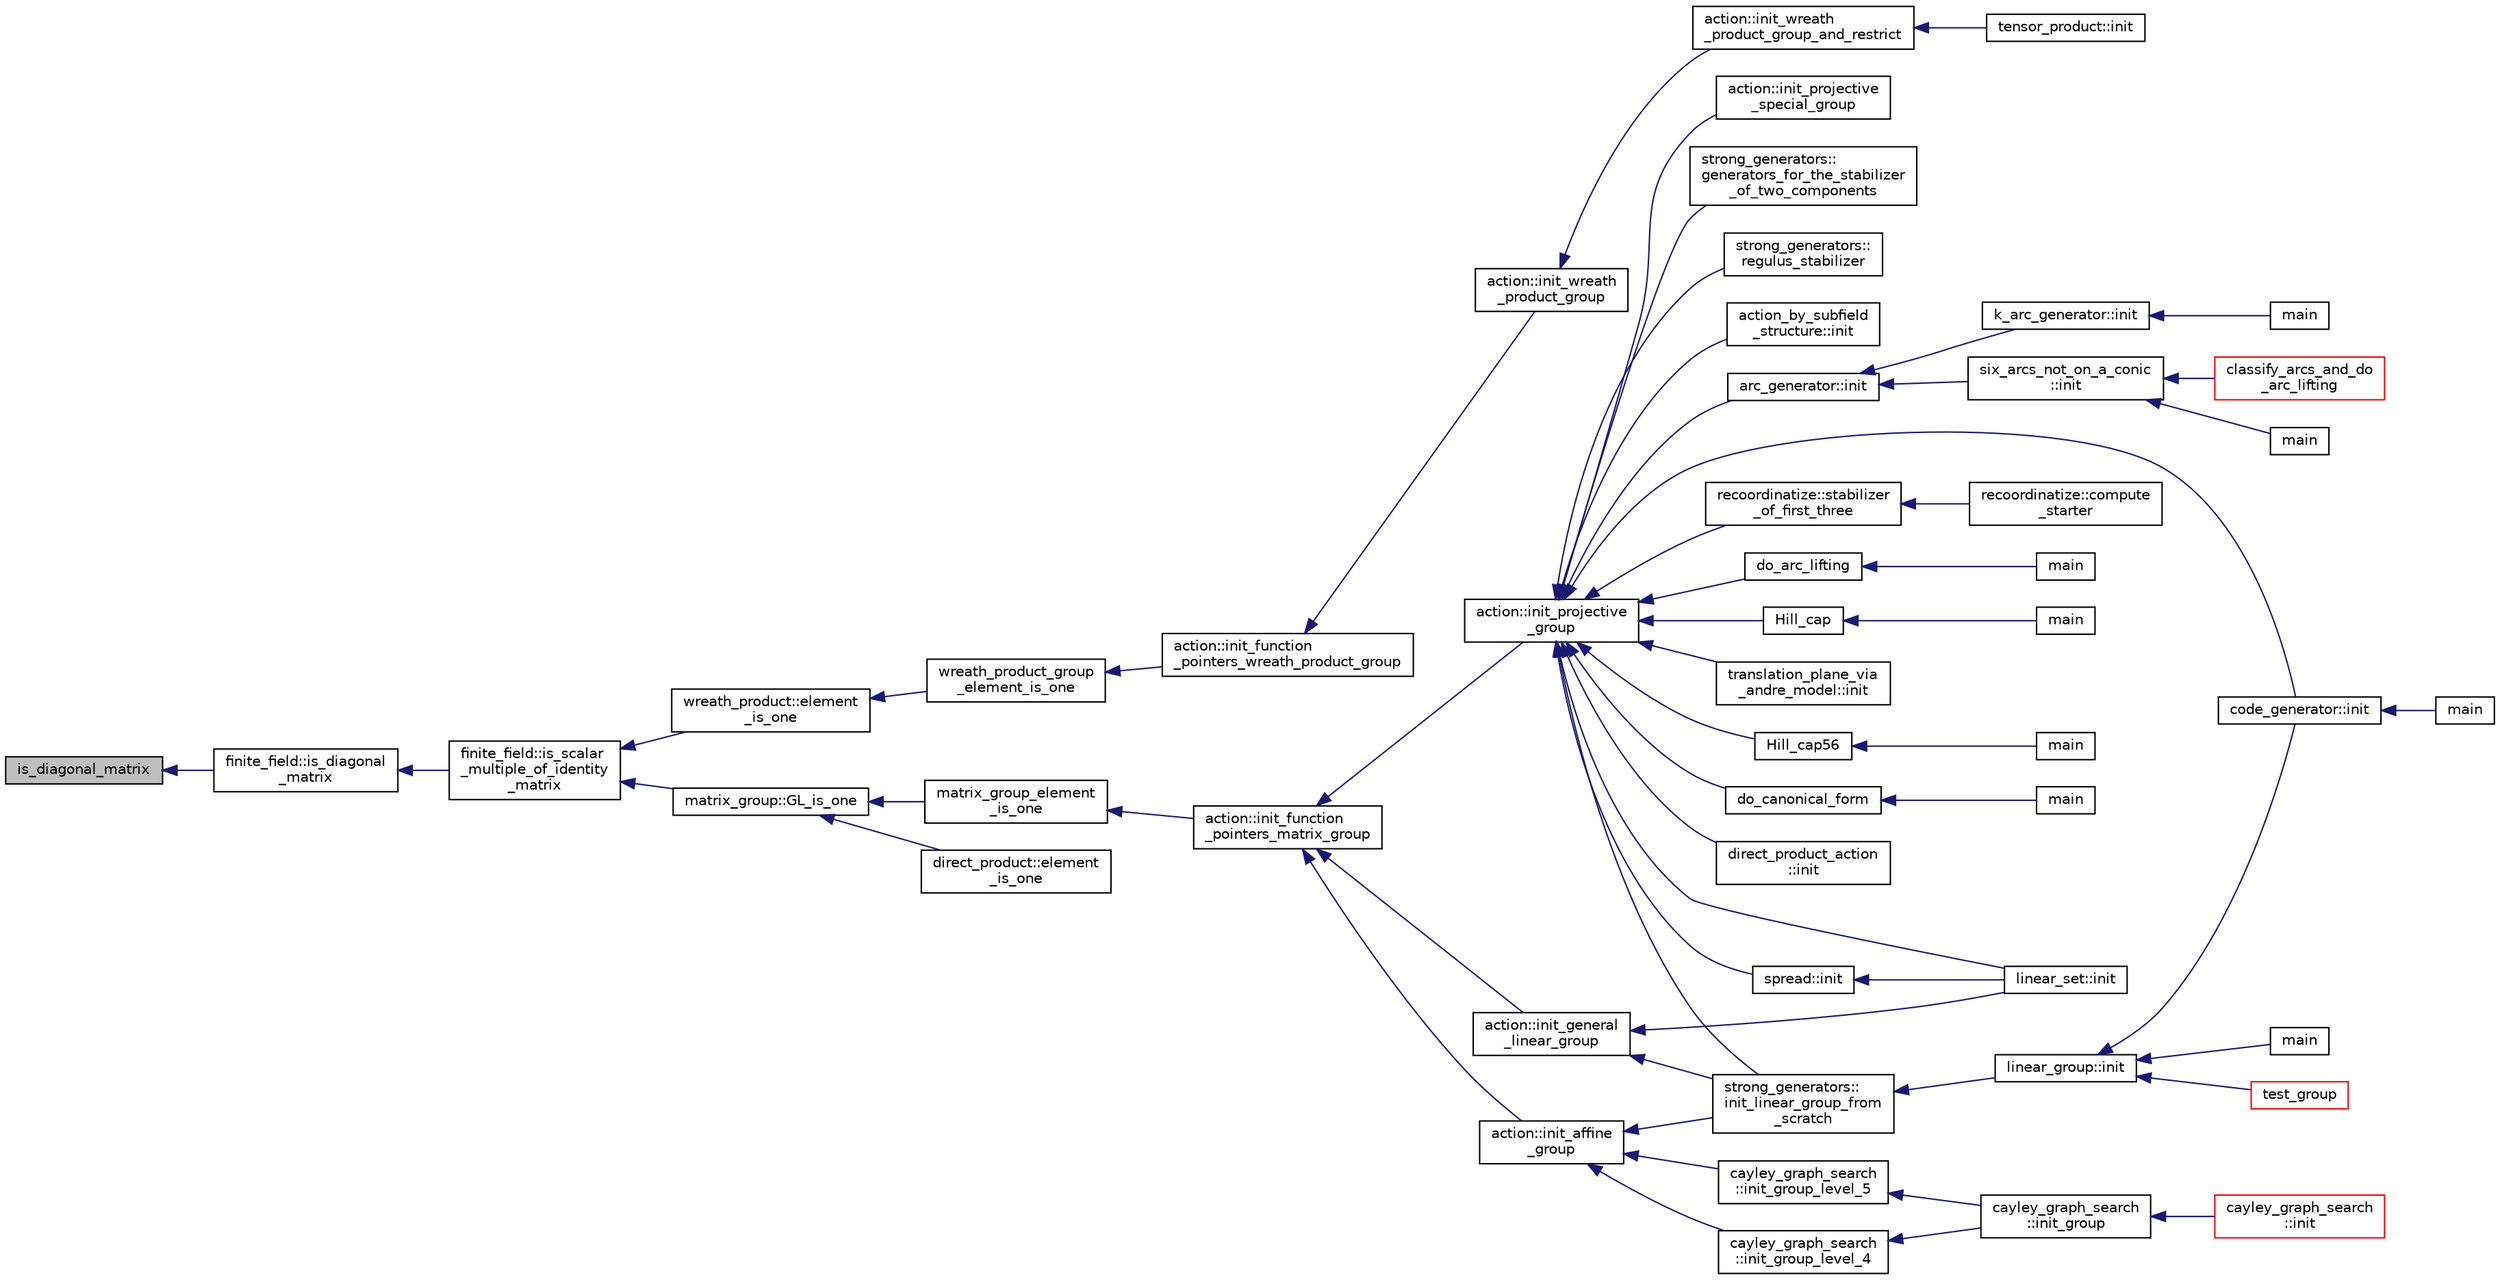 digraph "is_diagonal_matrix"
{
  edge [fontname="Helvetica",fontsize="10",labelfontname="Helvetica",labelfontsize="10"];
  node [fontname="Helvetica",fontsize="10",shape=record];
  rankdir="LR";
  Node301 [label="is_diagonal_matrix",height=0.2,width=0.4,color="black", fillcolor="grey75", style="filled", fontcolor="black"];
  Node301 -> Node302 [dir="back",color="midnightblue",fontsize="10",style="solid",fontname="Helvetica"];
  Node302 [label="finite_field::is_diagonal\l_matrix",height=0.2,width=0.4,color="black", fillcolor="white", style="filled",URL="$df/d5a/classfinite__field.html#a8d51d751717cb9bc67209349fb44d1ec"];
  Node302 -> Node303 [dir="back",color="midnightblue",fontsize="10",style="solid",fontname="Helvetica"];
  Node303 [label="finite_field::is_scalar\l_multiple_of_identity\l_matrix",height=0.2,width=0.4,color="black", fillcolor="white", style="filled",URL="$df/d5a/classfinite__field.html#abbb33cc035f2e99b458376cf45936ccf"];
  Node303 -> Node304 [dir="back",color="midnightblue",fontsize="10",style="solid",fontname="Helvetica"];
  Node304 [label="wreath_product::element\l_is_one",height=0.2,width=0.4,color="black", fillcolor="white", style="filled",URL="$d8/dfa/classwreath__product.html#a41bb901fafa53d72335fcb29b95ad3b3"];
  Node304 -> Node305 [dir="back",color="midnightblue",fontsize="10",style="solid",fontname="Helvetica"];
  Node305 [label="wreath_product_group\l_element_is_one",height=0.2,width=0.4,color="black", fillcolor="white", style="filled",URL="$da/d12/interface__wreath__product_8_c.html#a43c7566c41aa7a56ee5540885285f926"];
  Node305 -> Node306 [dir="back",color="midnightblue",fontsize="10",style="solid",fontname="Helvetica"];
  Node306 [label="action::init_function\l_pointers_wreath_product_group",height=0.2,width=0.4,color="black", fillcolor="white", style="filled",URL="$d2/d86/classaction.html#a149d3bdc89556d74a4a20597f0cccdc0"];
  Node306 -> Node307 [dir="back",color="midnightblue",fontsize="10",style="solid",fontname="Helvetica"];
  Node307 [label="action::init_wreath\l_product_group",height=0.2,width=0.4,color="black", fillcolor="white", style="filled",URL="$d2/d86/classaction.html#a29d8425b266eff98677406f084ee3f86"];
  Node307 -> Node308 [dir="back",color="midnightblue",fontsize="10",style="solid",fontname="Helvetica"];
  Node308 [label="action::init_wreath\l_product_group_and_restrict",height=0.2,width=0.4,color="black", fillcolor="white", style="filled",URL="$d2/d86/classaction.html#a5ea78557093c987967e7b8162fabbf72"];
  Node308 -> Node309 [dir="back",color="midnightblue",fontsize="10",style="solid",fontname="Helvetica"];
  Node309 [label="tensor_product::init",height=0.2,width=0.4,color="black", fillcolor="white", style="filled",URL="$dd/d3e/classtensor__product.html#a2a8ac905e80dd9bb7339c9506c3521d3"];
  Node303 -> Node310 [dir="back",color="midnightblue",fontsize="10",style="solid",fontname="Helvetica"];
  Node310 [label="matrix_group::GL_is_one",height=0.2,width=0.4,color="black", fillcolor="white", style="filled",URL="$d3/ded/classmatrix__group.html#a6eb30d67f571079f670f5850eba5cd4a"];
  Node310 -> Node311 [dir="back",color="midnightblue",fontsize="10",style="solid",fontname="Helvetica"];
  Node311 [label="direct_product::element\l_is_one",height=0.2,width=0.4,color="black", fillcolor="white", style="filled",URL="$dc/daf/classdirect__product.html#a349816405b420ded4290ecc2e75864fa"];
  Node310 -> Node312 [dir="back",color="midnightblue",fontsize="10",style="solid",fontname="Helvetica"];
  Node312 [label="matrix_group_element\l_is_one",height=0.2,width=0.4,color="black", fillcolor="white", style="filled",URL="$da/d0a/interface__matrix__group_8_c.html#a41e2c457ec60d1c9ffb10a71362390a1"];
  Node312 -> Node313 [dir="back",color="midnightblue",fontsize="10",style="solid",fontname="Helvetica"];
  Node313 [label="action::init_function\l_pointers_matrix_group",height=0.2,width=0.4,color="black", fillcolor="white", style="filled",URL="$d2/d86/classaction.html#a48cbc0106c21fdcb5ec74a9cf8f4e1d8"];
  Node313 -> Node314 [dir="back",color="midnightblue",fontsize="10",style="solid",fontname="Helvetica"];
  Node314 [label="action::init_projective\l_group",height=0.2,width=0.4,color="black", fillcolor="white", style="filled",URL="$d2/d86/classaction.html#ad943cb9d3828331bf5634c6dbfc31afd"];
  Node314 -> Node315 [dir="back",color="midnightblue",fontsize="10",style="solid",fontname="Helvetica"];
  Node315 [label="do_arc_lifting",height=0.2,width=0.4,color="black", fillcolor="white", style="filled",URL="$d5/d9e/arcs__orderly_8_c.html#a7367bc544c290322bdbd4545388a27a8"];
  Node315 -> Node316 [dir="back",color="midnightblue",fontsize="10",style="solid",fontname="Helvetica"];
  Node316 [label="main",height=0.2,width=0.4,color="black", fillcolor="white", style="filled",URL="$d5/d9e/arcs__orderly_8_c.html#a3c04138a5bfe5d72780bb7e82a18e627"];
  Node314 -> Node317 [dir="back",color="midnightblue",fontsize="10",style="solid",fontname="Helvetica"];
  Node317 [label="code_generator::init",height=0.2,width=0.4,color="black", fillcolor="white", style="filled",URL="$db/d37/classcode__generator.html#acfaa1e8badf6f30255203f499b130af8"];
  Node317 -> Node318 [dir="back",color="midnightblue",fontsize="10",style="solid",fontname="Helvetica"];
  Node318 [label="main",height=0.2,width=0.4,color="black", fillcolor="white", style="filled",URL="$d4/d4f/codes_8_c.html#a217dbf8b442f20279ea00b898af96f52"];
  Node314 -> Node319 [dir="back",color="midnightblue",fontsize="10",style="solid",fontname="Helvetica"];
  Node319 [label="direct_product_action\l::init",height=0.2,width=0.4,color="black", fillcolor="white", style="filled",URL="$d3/d78/classdirect__product__action.html#aad40060e5821c011cccaa65a5c4df64f"];
  Node314 -> Node320 [dir="back",color="midnightblue",fontsize="10",style="solid",fontname="Helvetica"];
  Node320 [label="Hill_cap",height=0.2,width=0.4,color="black", fillcolor="white", style="filled",URL="$da/d28/hill_8_c.html#a7c2543fe497e681d4b492b16ea7f933e"];
  Node320 -> Node321 [dir="back",color="midnightblue",fontsize="10",style="solid",fontname="Helvetica"];
  Node321 [label="main",height=0.2,width=0.4,color="black", fillcolor="white", style="filled",URL="$da/d28/hill_8_c.html#a217dbf8b442f20279ea00b898af96f52"];
  Node314 -> Node322 [dir="back",color="midnightblue",fontsize="10",style="solid",fontname="Helvetica"];
  Node322 [label="linear_set::init",height=0.2,width=0.4,color="black", fillcolor="white", style="filled",URL="$dd/d86/classlinear__set.html#a7ab24e84423749047d5465cb15505475"];
  Node314 -> Node323 [dir="back",color="midnightblue",fontsize="10",style="solid",fontname="Helvetica"];
  Node323 [label="Hill_cap56",height=0.2,width=0.4,color="black", fillcolor="white", style="filled",URL="$df/d74/tl__geometry_8h.html#ad7fc0ff2bf8455ab25e170c6930047a6"];
  Node323 -> Node324 [dir="back",color="midnightblue",fontsize="10",style="solid",fontname="Helvetica"];
  Node324 [label="main",height=0.2,width=0.4,color="black", fillcolor="white", style="filled",URL="$d4/d6e/make__something_8_c.html#a217dbf8b442f20279ea00b898af96f52"];
  Node314 -> Node325 [dir="back",color="midnightblue",fontsize="10",style="solid",fontname="Helvetica"];
  Node325 [label="do_canonical_form",height=0.2,width=0.4,color="black", fillcolor="white", style="filled",URL="$dc/dd4/group__actions_8h.html#afb9f4a331a8a017ea3b8b7d9ed8dcc88"];
  Node325 -> Node326 [dir="back",color="midnightblue",fontsize="10",style="solid",fontname="Helvetica"];
  Node326 [label="main",height=0.2,width=0.4,color="black", fillcolor="white", style="filled",URL="$d0/d2f/process_8_c.html#a3c04138a5bfe5d72780bb7e82a18e627"];
  Node314 -> Node327 [dir="back",color="midnightblue",fontsize="10",style="solid",fontname="Helvetica"];
  Node327 [label="action::init_projective\l_special_group",height=0.2,width=0.4,color="black", fillcolor="white", style="filled",URL="$d2/d86/classaction.html#a4c69f0e07dff8ba8ac2415faf69d55a4"];
  Node314 -> Node328 [dir="back",color="midnightblue",fontsize="10",style="solid",fontname="Helvetica"];
  Node328 [label="strong_generators::\linit_linear_group_from\l_scratch",height=0.2,width=0.4,color="black", fillcolor="white", style="filled",URL="$dc/d09/classstrong__generators.html#ad47ecfb9c141b65ed6aca34231d5a0d2"];
  Node328 -> Node329 [dir="back",color="midnightblue",fontsize="10",style="solid",fontname="Helvetica"];
  Node329 [label="linear_group::init",height=0.2,width=0.4,color="black", fillcolor="white", style="filled",URL="$df/d5a/classlinear__group.html#a8119aa9b882192ab422b12614b259f28"];
  Node329 -> Node317 [dir="back",color="midnightblue",fontsize="10",style="solid",fontname="Helvetica"];
  Node329 -> Node330 [dir="back",color="midnightblue",fontsize="10",style="solid",fontname="Helvetica"];
  Node330 [label="test_group",height=0.2,width=0.4,color="red", fillcolor="white", style="filled",URL="$d8/d03/analyze__q__designs_8_c.html#ad03444358d0b46e7aa4d88a806b44925"];
  Node329 -> Node332 [dir="back",color="midnightblue",fontsize="10",style="solid",fontname="Helvetica"];
  Node332 [label="main",height=0.2,width=0.4,color="black", fillcolor="white", style="filled",URL="$da/dd5/subspace__orbits__main_8_c.html#a217dbf8b442f20279ea00b898af96f52"];
  Node314 -> Node333 [dir="back",color="midnightblue",fontsize="10",style="solid",fontname="Helvetica"];
  Node333 [label="strong_generators::\lgenerators_for_the_stabilizer\l_of_two_components",height=0.2,width=0.4,color="black", fillcolor="white", style="filled",URL="$dc/d09/classstrong__generators.html#acd9ddc5b768e4cf3f2398383d5a8f3b2"];
  Node314 -> Node334 [dir="back",color="midnightblue",fontsize="10",style="solid",fontname="Helvetica"];
  Node334 [label="strong_generators::\lregulus_stabilizer",height=0.2,width=0.4,color="black", fillcolor="white", style="filled",URL="$dc/d09/classstrong__generators.html#a32e999d14b4168695f2e775ddf2ed7e7"];
  Node314 -> Node335 [dir="back",color="midnightblue",fontsize="10",style="solid",fontname="Helvetica"];
  Node335 [label="action_by_subfield\l_structure::init",height=0.2,width=0.4,color="black", fillcolor="white", style="filled",URL="$dd/d67/classaction__by__subfield__structure.html#a565b45607d3ebc3eaa0e910a6ce6a661"];
  Node314 -> Node336 [dir="back",color="midnightblue",fontsize="10",style="solid",fontname="Helvetica"];
  Node336 [label="arc_generator::init",height=0.2,width=0.4,color="black", fillcolor="white", style="filled",URL="$d4/d21/classarc__generator.html#ae614e18e9c641d67069fa27d48245cde"];
  Node336 -> Node337 [dir="back",color="midnightblue",fontsize="10",style="solid",fontname="Helvetica"];
  Node337 [label="k_arc_generator::init",height=0.2,width=0.4,color="black", fillcolor="white", style="filled",URL="$d6/dd8/classk__arc__generator.html#a6036d9f52ede9f8ca681505626b5361d"];
  Node337 -> Node338 [dir="back",color="midnightblue",fontsize="10",style="solid",fontname="Helvetica"];
  Node338 [label="main",height=0.2,width=0.4,color="black", fillcolor="white", style="filled",URL="$d6/d01/k__arc__generator__main_8_c.html#a217dbf8b442f20279ea00b898af96f52"];
  Node336 -> Node339 [dir="back",color="midnightblue",fontsize="10",style="solid",fontname="Helvetica"];
  Node339 [label="six_arcs_not_on_a_conic\l::init",height=0.2,width=0.4,color="black", fillcolor="white", style="filled",URL="$d8/de6/classsix__arcs__not__on__a__conic.html#a7a4d5cf8a098488729934cfa8a70944a"];
  Node339 -> Node340 [dir="back",color="midnightblue",fontsize="10",style="solid",fontname="Helvetica"];
  Node340 [label="classify_arcs_and_do\l_arc_lifting",height=0.2,width=0.4,color="red", fillcolor="white", style="filled",URL="$d6/dc3/arc__lifting__main_8_c.html#afdd7be16f16b8c71e9a72fe5f6a0b59c"];
  Node339 -> Node342 [dir="back",color="midnightblue",fontsize="10",style="solid",fontname="Helvetica"];
  Node342 [label="main",height=0.2,width=0.4,color="black", fillcolor="white", style="filled",URL="$d2/dfa/create__surface__main_8_c.html#a217dbf8b442f20279ea00b898af96f52"];
  Node314 -> Node343 [dir="back",color="midnightblue",fontsize="10",style="solid",fontname="Helvetica"];
  Node343 [label="recoordinatize::stabilizer\l_of_first_three",height=0.2,width=0.4,color="black", fillcolor="white", style="filled",URL="$d3/d3c/classrecoordinatize.html#ae8a24e776a57f0ac4923f6ed1d1db6e6"];
  Node343 -> Node344 [dir="back",color="midnightblue",fontsize="10",style="solid",fontname="Helvetica"];
  Node344 [label="recoordinatize::compute\l_starter",height=0.2,width=0.4,color="black", fillcolor="white", style="filled",URL="$d3/d3c/classrecoordinatize.html#a274b399821488e5f6fb1adfbc8f8ebac"];
  Node314 -> Node345 [dir="back",color="midnightblue",fontsize="10",style="solid",fontname="Helvetica"];
  Node345 [label="spread::init",height=0.2,width=0.4,color="black", fillcolor="white", style="filled",URL="$da/dc1/classspread.html#aa2493aebcdd72c4472213711dfcc2ab6"];
  Node345 -> Node322 [dir="back",color="midnightblue",fontsize="10",style="solid",fontname="Helvetica"];
  Node314 -> Node346 [dir="back",color="midnightblue",fontsize="10",style="solid",fontname="Helvetica"];
  Node346 [label="translation_plane_via\l_andre_model::init",height=0.2,width=0.4,color="black", fillcolor="white", style="filled",URL="$d1/dcc/classtranslation__plane__via__andre__model.html#adb424599de168ade331979a9218ee07b"];
  Node313 -> Node347 [dir="back",color="midnightblue",fontsize="10",style="solid",fontname="Helvetica"];
  Node347 [label="action::init_affine\l_group",height=0.2,width=0.4,color="black", fillcolor="white", style="filled",URL="$d2/d86/classaction.html#a32c0c683b3071fef19d28ca4880b568a"];
  Node347 -> Node348 [dir="back",color="midnightblue",fontsize="10",style="solid",fontname="Helvetica"];
  Node348 [label="cayley_graph_search\l::init_group_level_4",height=0.2,width=0.4,color="black", fillcolor="white", style="filled",URL="$de/dae/classcayley__graph__search.html#a6593f90cd91bea8c23fe71acca05655e"];
  Node348 -> Node349 [dir="back",color="midnightblue",fontsize="10",style="solid",fontname="Helvetica"];
  Node349 [label="cayley_graph_search\l::init_group",height=0.2,width=0.4,color="black", fillcolor="white", style="filled",URL="$de/dae/classcayley__graph__search.html#adbce2e517a8ed979f53e8aeb043cf4ca"];
  Node349 -> Node350 [dir="back",color="midnightblue",fontsize="10",style="solid",fontname="Helvetica"];
  Node350 [label="cayley_graph_search\l::init",height=0.2,width=0.4,color="red", fillcolor="white", style="filled",URL="$de/dae/classcayley__graph__search.html#add9c6434abeaebac4a07bc03cb21672d"];
  Node347 -> Node353 [dir="back",color="midnightblue",fontsize="10",style="solid",fontname="Helvetica"];
  Node353 [label="cayley_graph_search\l::init_group_level_5",height=0.2,width=0.4,color="black", fillcolor="white", style="filled",URL="$de/dae/classcayley__graph__search.html#ab4427f6ab65833dae31a18f44a5d6d7a"];
  Node353 -> Node349 [dir="back",color="midnightblue",fontsize="10",style="solid",fontname="Helvetica"];
  Node347 -> Node328 [dir="back",color="midnightblue",fontsize="10",style="solid",fontname="Helvetica"];
  Node313 -> Node354 [dir="back",color="midnightblue",fontsize="10",style="solid",fontname="Helvetica"];
  Node354 [label="action::init_general\l_linear_group",height=0.2,width=0.4,color="black", fillcolor="white", style="filled",URL="$d2/d86/classaction.html#a1ff1bf53f9073bfc76ff073e7af6f396"];
  Node354 -> Node322 [dir="back",color="midnightblue",fontsize="10",style="solid",fontname="Helvetica"];
  Node354 -> Node328 [dir="back",color="midnightblue",fontsize="10",style="solid",fontname="Helvetica"];
}
